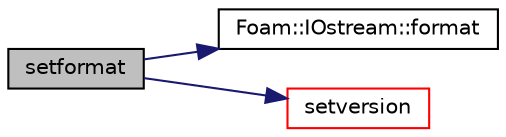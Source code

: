 digraph "setformat"
{
  bgcolor="transparent";
  edge [fontname="Helvetica",fontsize="10",labelfontname="Helvetica",labelfontsize="10"];
  node [fontname="Helvetica",fontsize="10",shape=record];
  rankdir="LR";
  Node1 [label="setformat",height=0.2,width=0.4,color="black", fillcolor="grey75", style="filled", fontcolor="black"];
  Node1 -> Node2 [color="midnightblue",fontsize="10",style="solid",fontname="Helvetica"];
  Node2 [label="Foam::IOstream::format",height=0.2,width=0.4,color="black",URL="$a01209.html#a1e2dd3d90088c6d1ed0a27bd75d814fb",tooltip="Return current stream format. "];
  Node1 -> Node3 [color="midnightblue",fontsize="10",style="solid",fontname="Helvetica"];
  Node3 [label="setversion",height=0.2,width=0.4,color="red",URL="$a10909.html#aa285bf2bba3269a4d547f8abbf4aa871"];
}
